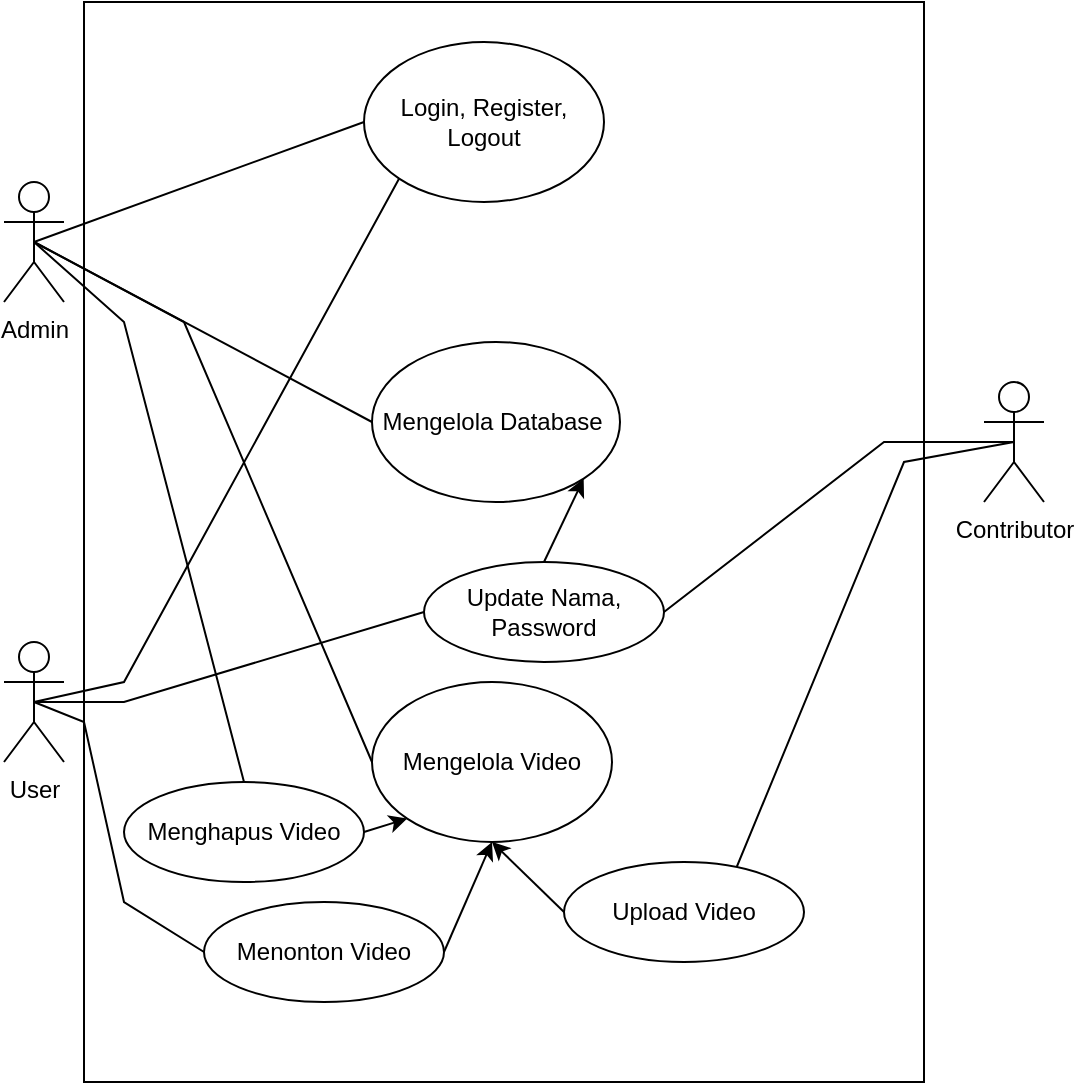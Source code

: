 <mxfile version="18.1.3" type="device"><diagram id="NE_XQLT28u7TYjBPA_8T" name="Page-1"><mxGraphModel dx="687" dy="744" grid="1" gridSize="10" guides="1" tooltips="1" connect="1" arrows="1" fold="1" page="1" pageScale="1" pageWidth="827" pageHeight="1169" math="0" shadow="0"><root><mxCell id="0"/><mxCell id="1" parent="0"/><mxCell id="dVceURPkCPt3NkECQMix-1" value="Admin" style="shape=umlActor;verticalLabelPosition=bottom;verticalAlign=top;html=1;outlineConnect=0;" vertex="1" parent="1"><mxGeometry x="110" y="270" width="30" height="60" as="geometry"/></mxCell><mxCell id="dVceURPkCPt3NkECQMix-4" value="User" style="shape=umlActor;verticalLabelPosition=bottom;verticalAlign=top;html=1;outlineConnect=0;" vertex="1" parent="1"><mxGeometry x="110" y="500" width="30" height="60" as="geometry"/></mxCell><mxCell id="dVceURPkCPt3NkECQMix-5" value="Contributor" style="shape=umlActor;verticalLabelPosition=bottom;verticalAlign=top;html=1;outlineConnect=0;" vertex="1" parent="1"><mxGeometry x="600" y="370" width="30" height="60" as="geometry"/></mxCell><mxCell id="dVceURPkCPt3NkECQMix-6" value="Login, Register, Logout" style="ellipse;whiteSpace=wrap;html=1;" vertex="1" parent="1"><mxGeometry x="290" y="200" width="120" height="80" as="geometry"/></mxCell><mxCell id="dVceURPkCPt3NkECQMix-13" value="Mengelola Video&lt;br&gt;" style="ellipse;whiteSpace=wrap;html=1;" vertex="1" parent="1"><mxGeometry x="294" y="520" width="120" height="80" as="geometry"/></mxCell><mxCell id="dVceURPkCPt3NkECQMix-17" value="Menonton Video" style="ellipse;whiteSpace=wrap;html=1;" vertex="1" parent="1"><mxGeometry x="210" y="630" width="120" height="50" as="geometry"/></mxCell><mxCell id="dVceURPkCPt3NkECQMix-21" value="" style="endArrow=classic;html=1;rounded=0;entryX=0.5;entryY=1;entryDx=0;entryDy=0;exitX=1;exitY=0.5;exitDx=0;exitDy=0;" edge="1" parent="1" source="dVceURPkCPt3NkECQMix-17" target="dVceURPkCPt3NkECQMix-13"><mxGeometry width="50" height="50" relative="1" as="geometry"><mxPoint x="135" y="540" as="sourcePoint"/><mxPoint x="220" y="655" as="targetPoint"/></mxGeometry></mxCell><mxCell id="dVceURPkCPt3NkECQMix-22" value="" style="endArrow=classic;html=1;rounded=0;exitX=0;exitY=0.5;exitDx=0;exitDy=0;entryX=0.5;entryY=1;entryDx=0;entryDy=0;" edge="1" parent="1" source="dVceURPkCPt3NkECQMix-29" target="dVceURPkCPt3NkECQMix-13"><mxGeometry width="50" height="50" relative="1" as="geometry"><mxPoint x="400" y="665" as="sourcePoint"/><mxPoint x="380" y="600" as="targetPoint"/></mxGeometry></mxCell><mxCell id="dVceURPkCPt3NkECQMix-23" value="" style="endArrow=none;html=1;rounded=0;exitX=0.5;exitY=0.5;exitDx=0;exitDy=0;exitPerimeter=0;entryX=0;entryY=0.5;entryDx=0;entryDy=0;" edge="1" parent="1" source="dVceURPkCPt3NkECQMix-4" target="dVceURPkCPt3NkECQMix-17"><mxGeometry width="50" height="50" relative="1" as="geometry"><mxPoint x="300" y="500" as="sourcePoint"/><mxPoint x="350" y="450" as="targetPoint"/><Array as="points"><mxPoint x="150" y="540"/><mxPoint x="170" y="630"/></Array></mxGeometry></mxCell><mxCell id="dVceURPkCPt3NkECQMix-24" value="" style="endArrow=none;html=1;rounded=0;entryX=0.5;entryY=0.5;entryDx=0;entryDy=0;exitX=0;exitY=1;exitDx=0;exitDy=0;entryPerimeter=0;" edge="1" parent="1" source="dVceURPkCPt3NkECQMix-6" target="dVceURPkCPt3NkECQMix-4"><mxGeometry width="50" height="50" relative="1" as="geometry"><mxPoint x="360" y="390" as="sourcePoint"/><mxPoint x="220" y="655" as="targetPoint"/><Array as="points"><mxPoint x="170" y="520"/></Array></mxGeometry></mxCell><mxCell id="dVceURPkCPt3NkECQMix-25" value="" style="endArrow=none;html=1;rounded=0;entryX=0.5;entryY=0.5;entryDx=0;entryDy=0;exitX=0;exitY=0.5;exitDx=0;exitDy=0;entryPerimeter=0;" edge="1" parent="1" source="dVceURPkCPt3NkECQMix-6" target="dVceURPkCPt3NkECQMix-1"><mxGeometry width="50" height="50" relative="1" as="geometry"><mxPoint x="321.574" y="378.284" as="sourcePoint"/><mxPoint x="135" y="540" as="targetPoint"/></mxGeometry></mxCell><mxCell id="dVceURPkCPt3NkECQMix-26" value="" style="endArrow=none;html=1;rounded=0;entryX=0;entryY=0.5;entryDx=0;entryDy=0;exitX=0.5;exitY=0.5;exitDx=0;exitDy=0;exitPerimeter=0;" edge="1" parent="1" source="dVceURPkCPt3NkECQMix-1" target="dVceURPkCPt3NkECQMix-13"><mxGeometry width="50" height="50" relative="1" as="geometry"><mxPoint x="321.574" y="378.284" as="sourcePoint"/><mxPoint x="135" y="540" as="targetPoint"/><Array as="points"><mxPoint x="200" y="340"/></Array></mxGeometry></mxCell><mxCell id="dVceURPkCPt3NkECQMix-27" value="" style="endArrow=none;html=1;rounded=0;exitX=0.5;exitY=0.5;exitDx=0;exitDy=0;exitPerimeter=0;entryX=0.5;entryY=0;entryDx=0;entryDy=0;" edge="1" parent="1" source="dVceURPkCPt3NkECQMix-5"><mxGeometry width="50" height="50" relative="1" as="geometry"><mxPoint x="135" y="540" as="sourcePoint"/><mxPoint x="465" y="640" as="targetPoint"/><Array as="points"><mxPoint x="560" y="410"/></Array></mxGeometry></mxCell><mxCell id="dVceURPkCPt3NkECQMix-28" value="Menghapus Video" style="ellipse;whiteSpace=wrap;html=1;" vertex="1" parent="1"><mxGeometry x="170" y="570" width="120" height="50" as="geometry"/></mxCell><mxCell id="dVceURPkCPt3NkECQMix-29" value="Upload Video" style="ellipse;whiteSpace=wrap;html=1;" vertex="1" parent="1"><mxGeometry x="390" y="610" width="120" height="50" as="geometry"/></mxCell><mxCell id="dVceURPkCPt3NkECQMix-30" value="" style="endArrow=none;html=1;rounded=0;exitX=0.5;exitY=0;exitDx=0;exitDy=0;entryX=0.5;entryY=0.5;entryDx=0;entryDy=0;entryPerimeter=0;" edge="1" parent="1" source="dVceURPkCPt3NkECQMix-28" target="dVceURPkCPt3NkECQMix-1"><mxGeometry width="50" height="50" relative="1" as="geometry"><mxPoint x="304" y="350" as="sourcePoint"/><mxPoint x="130" y="300" as="targetPoint"/><Array as="points"><mxPoint x="170" y="340"/></Array></mxGeometry></mxCell><mxCell id="dVceURPkCPt3NkECQMix-31" value="" style="endArrow=classic;html=1;rounded=0;exitX=1;exitY=0.5;exitDx=0;exitDy=0;entryX=0;entryY=1;entryDx=0;entryDy=0;" edge="1" parent="1" source="dVceURPkCPt3NkECQMix-28" target="dVceURPkCPt3NkECQMix-13"><mxGeometry width="50" height="50" relative="1" as="geometry"><mxPoint x="410" y="675" as="sourcePoint"/><mxPoint x="364" y="610" as="targetPoint"/></mxGeometry></mxCell><mxCell id="dVceURPkCPt3NkECQMix-32" value="Mengelola Database&amp;nbsp;" style="ellipse;whiteSpace=wrap;html=1;" vertex="1" parent="1"><mxGeometry x="294" y="350" width="124" height="80" as="geometry"/></mxCell><mxCell id="dVceURPkCPt3NkECQMix-33" value="" style="endArrow=none;html=1;rounded=0;entryX=0.5;entryY=0.5;entryDx=0;entryDy=0;exitX=0;exitY=0.5;exitDx=0;exitDy=0;entryPerimeter=0;" edge="1" parent="1" source="dVceURPkCPt3NkECQMix-32" target="dVceURPkCPt3NkECQMix-1"><mxGeometry width="50" height="50" relative="1" as="geometry"><mxPoint x="304" y="270" as="sourcePoint"/><mxPoint x="135" y="310" as="targetPoint"/></mxGeometry></mxCell><mxCell id="dVceURPkCPt3NkECQMix-34" value="Update Nama, Password" style="ellipse;whiteSpace=wrap;html=1;" vertex="1" parent="1"><mxGeometry x="320" y="460" width="120" height="50" as="geometry"/></mxCell><mxCell id="dVceURPkCPt3NkECQMix-35" value="" style="endArrow=classic;html=1;rounded=0;exitX=0.5;exitY=0;exitDx=0;exitDy=0;entryX=1;entryY=1;entryDx=0;entryDy=0;" edge="1" parent="1" source="dVceURPkCPt3NkECQMix-34" target="dVceURPkCPt3NkECQMix-32"><mxGeometry width="50" height="50" relative="1" as="geometry"><mxPoint x="400" y="645" as="sourcePoint"/><mxPoint x="364" y="610" as="targetPoint"/></mxGeometry></mxCell><mxCell id="dVceURPkCPt3NkECQMix-36" value="" style="endArrow=none;html=1;rounded=0;exitX=0.5;exitY=0.5;exitDx=0;exitDy=0;exitPerimeter=0;entryX=1;entryY=0.5;entryDx=0;entryDy=0;" edge="1" parent="1" source="dVceURPkCPt3NkECQMix-5" target="dVceURPkCPt3NkECQMix-34"><mxGeometry width="50" height="50" relative="1" as="geometry"><mxPoint x="625" y="410" as="sourcePoint"/><mxPoint x="475" y="650" as="targetPoint"/><Array as="points"><mxPoint x="550" y="400"/></Array></mxGeometry></mxCell><mxCell id="dVceURPkCPt3NkECQMix-37" value="" style="endArrow=none;html=1;rounded=0;exitX=0.5;exitY=0.5;exitDx=0;exitDy=0;exitPerimeter=0;entryX=0;entryY=0.5;entryDx=0;entryDy=0;" edge="1" parent="1" source="dVceURPkCPt3NkECQMix-4" target="dVceURPkCPt3NkECQMix-34"><mxGeometry width="50" height="50" relative="1" as="geometry"><mxPoint x="300" y="480" as="sourcePoint"/><mxPoint x="350" y="430" as="targetPoint"/><Array as="points"><mxPoint x="170" y="530"/></Array></mxGeometry></mxCell><mxCell id="dVceURPkCPt3NkECQMix-38" value="" style="rounded=0;whiteSpace=wrap;html=1;fillColor=none;" vertex="1" parent="1"><mxGeometry x="150" y="180" width="420" height="540" as="geometry"/></mxCell></root></mxGraphModel></diagram></mxfile>